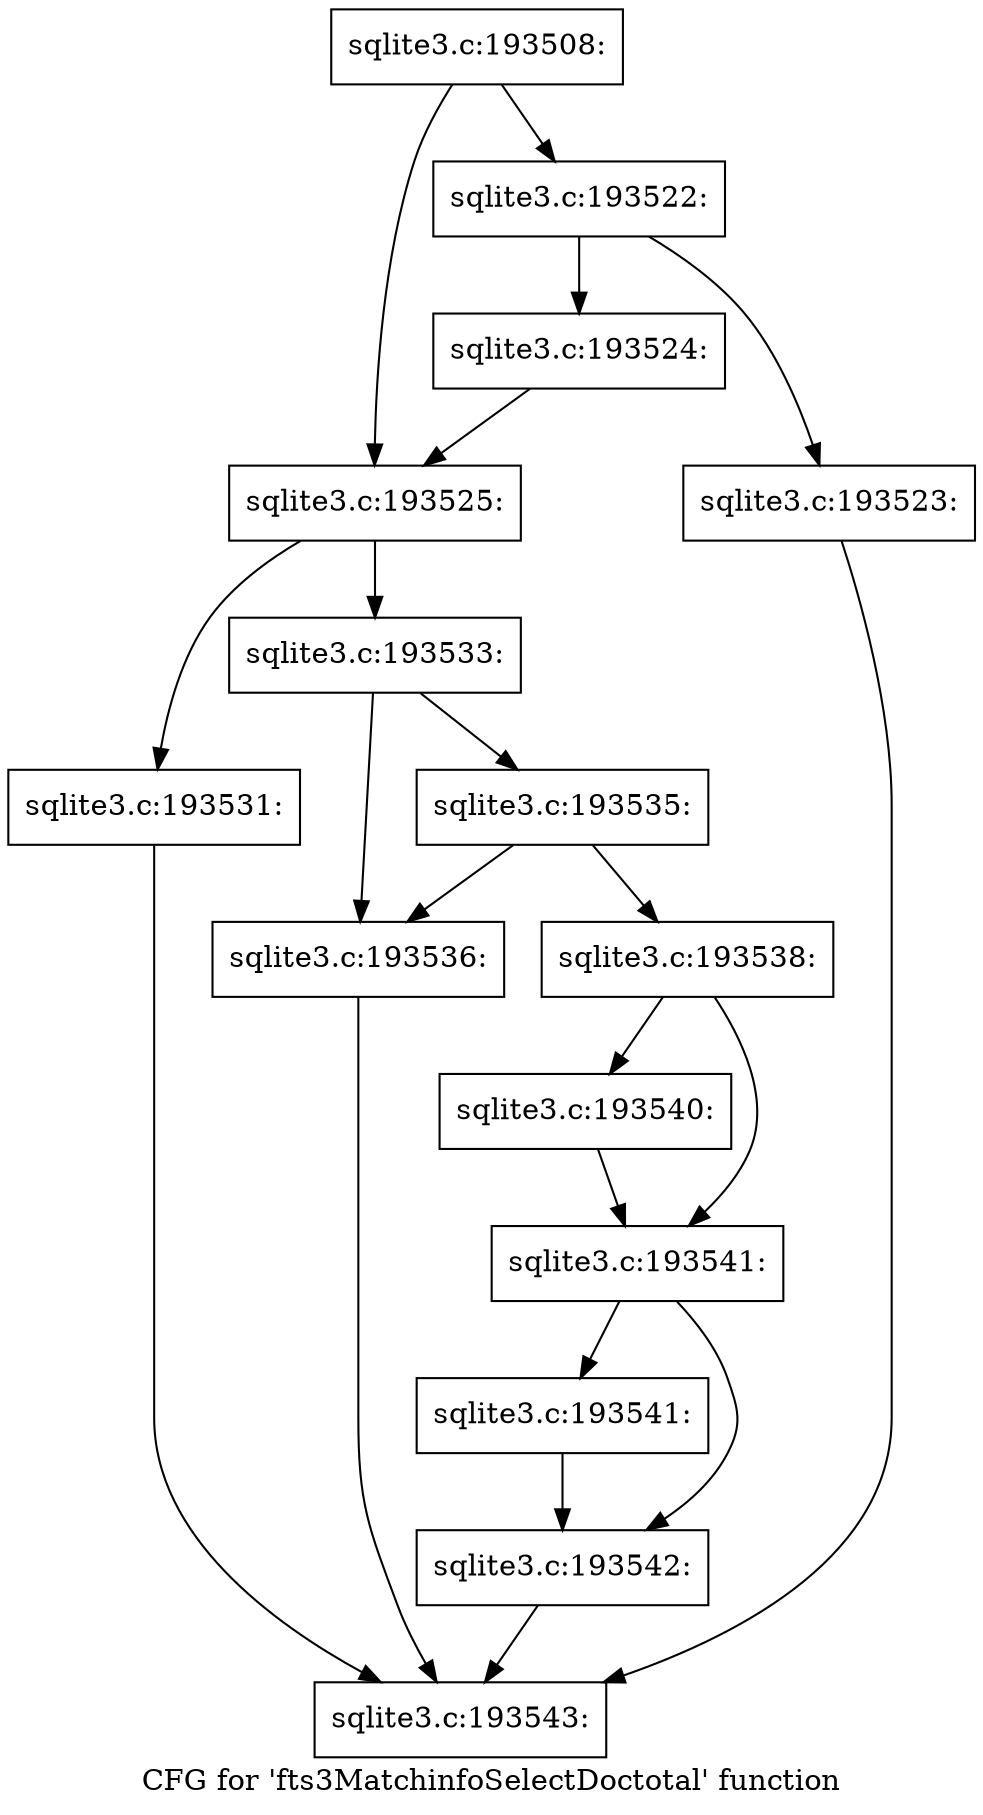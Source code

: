 digraph "CFG for 'fts3MatchinfoSelectDoctotal' function" {
	label="CFG for 'fts3MatchinfoSelectDoctotal' function";

	Node0x55c0fb352c80 [shape=record,label="{sqlite3.c:193508:}"];
	Node0x55c0fb352c80 -> Node0x55c0fb36c720;
	Node0x55c0fb352c80 -> Node0x55c0fb36c6d0;
	Node0x55c0fb36c6d0 [shape=record,label="{sqlite3.c:193522:}"];
	Node0x55c0fb36c6d0 -> Node0x55c0fb36d0b0;
	Node0x55c0fb36c6d0 -> Node0x55c0fb36d100;
	Node0x55c0fb36d0b0 [shape=record,label="{sqlite3.c:193523:}"];
	Node0x55c0fb36d0b0 -> Node0x55c0f6d72e10;
	Node0x55c0fb36d100 [shape=record,label="{sqlite3.c:193524:}"];
	Node0x55c0fb36d100 -> Node0x55c0fb36c720;
	Node0x55c0fb36c720 [shape=record,label="{sqlite3.c:193525:}"];
	Node0x55c0fb36c720 -> Node0x55c0fb36def0;
	Node0x55c0fb36c720 -> Node0x55c0fb36df40;
	Node0x55c0fb36def0 [shape=record,label="{sqlite3.c:193531:}"];
	Node0x55c0fb36def0 -> Node0x55c0f6d72e10;
	Node0x55c0fb36df40 [shape=record,label="{sqlite3.c:193533:}"];
	Node0x55c0fb36df40 -> Node0x55c0fb36ed60;
	Node0x55c0fb36df40 -> Node0x55c0fb36ee00;
	Node0x55c0fb36ee00 [shape=record,label="{sqlite3.c:193535:}"];
	Node0x55c0fb36ee00 -> Node0x55c0fb36ed60;
	Node0x55c0fb36ee00 -> Node0x55c0fb36edb0;
	Node0x55c0fb36ed60 [shape=record,label="{sqlite3.c:193536:}"];
	Node0x55c0fb36ed60 -> Node0x55c0f6d72e10;
	Node0x55c0fb36edb0 [shape=record,label="{sqlite3.c:193538:}"];
	Node0x55c0fb36edb0 -> Node0x55c0fb36f8a0;
	Node0x55c0fb36edb0 -> Node0x55c0fb36f8f0;
	Node0x55c0fb36f8a0 [shape=record,label="{sqlite3.c:193540:}"];
	Node0x55c0fb36f8a0 -> Node0x55c0fb36f8f0;
	Node0x55c0fb36f8f0 [shape=record,label="{sqlite3.c:193541:}"];
	Node0x55c0fb36f8f0 -> Node0x55c0fb36fe60;
	Node0x55c0fb36f8f0 -> Node0x55c0fb36feb0;
	Node0x55c0fb36fe60 [shape=record,label="{sqlite3.c:193541:}"];
	Node0x55c0fb36fe60 -> Node0x55c0fb36feb0;
	Node0x55c0fb36feb0 [shape=record,label="{sqlite3.c:193542:}"];
	Node0x55c0fb36feb0 -> Node0x55c0f6d72e10;
	Node0x55c0f6d72e10 [shape=record,label="{sqlite3.c:193543:}"];
}

